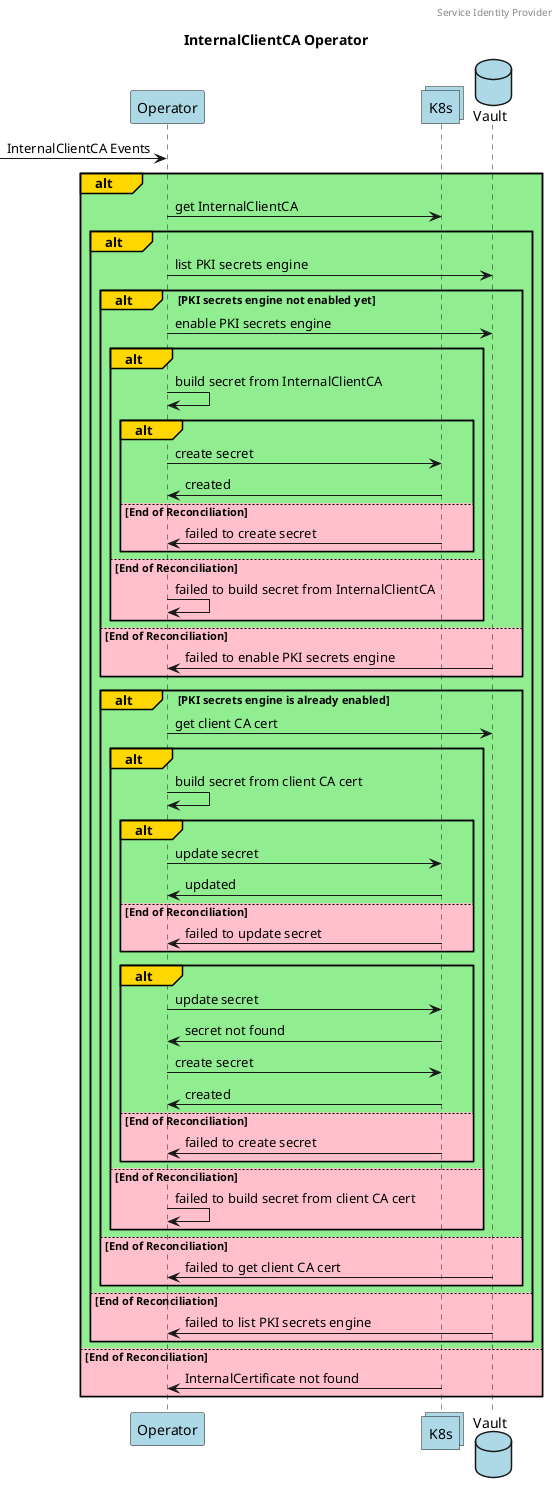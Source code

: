 @startuml InternalClientCA
participant Operator #LightBlue
collections K8s #LightBlue
database Vault #LightBlue

header Service Identity Provider

title InternalClientCA Operator
-> Operator : InternalClientCA Events
    alt#Gold #LightGreen
        Operator -> K8s : get InternalClientCA
        alt#Gold #LightGreen
            Operator -> Vault : list PKI secrets engine
            alt#Gold #LightGreen PKI secrets engine not enabled yet
                Operator -> Vault : enable PKI secrets engine
                alt#Gold #LightGreen
                    Operator -> Operator : build secret from InternalClientCA
                    alt#Gold #LightGreen
                        Operator -> K8s : create secret
                        Operator <- K8s : created
                    else #Pink End of Reconciliation
                        Operator <- K8s : failed to create secret
                    end
                else #Pink End of Reconciliation
                    Operator -> Operator : failed to build secret from InternalClientCA
                end
            else #Pink End of Reconciliation
                Operator <- Vault : failed to enable PKI secrets engine
            end
            alt#Gold #LightGreen PKI secrets engine is already enabled
                Operator -> Vault : get client CA cert
                alt#Gold #LightGreen
                    Operator -> Operator : build secret from client CA cert
                    alt#Gold #LightGreen
                        Operator -> K8s : update secret
                        Operator <- K8s : updated
                    else #Pink End of Reconciliation
                        Operator <- K8s : failed to update secret
                    end
                    alt#Gold #LightGreen
                        Operator -> K8s : update secret
                        Operator <- K8s : secret not found
                        Operator -> K8s : create secret
                        Operator <- K8s : created
                    else #Pink End of Reconciliation
                        Operator <- K8s : failed to create secret
                    end
                else #Pink End of Reconciliation
                    Operator -> Operator : failed to build secret from client CA cert
                end
            else  #Pink End of Reconciliation
                Operator <- Vault : failed to get client CA cert
            end
        else #Pink End of Reconciliation
            Operator <- Vault : failed to list PKI secrets engine
        end
    else #Pink End of Reconciliation
        K8s -> Operator : InternalCertificate not found
    end


@enduml